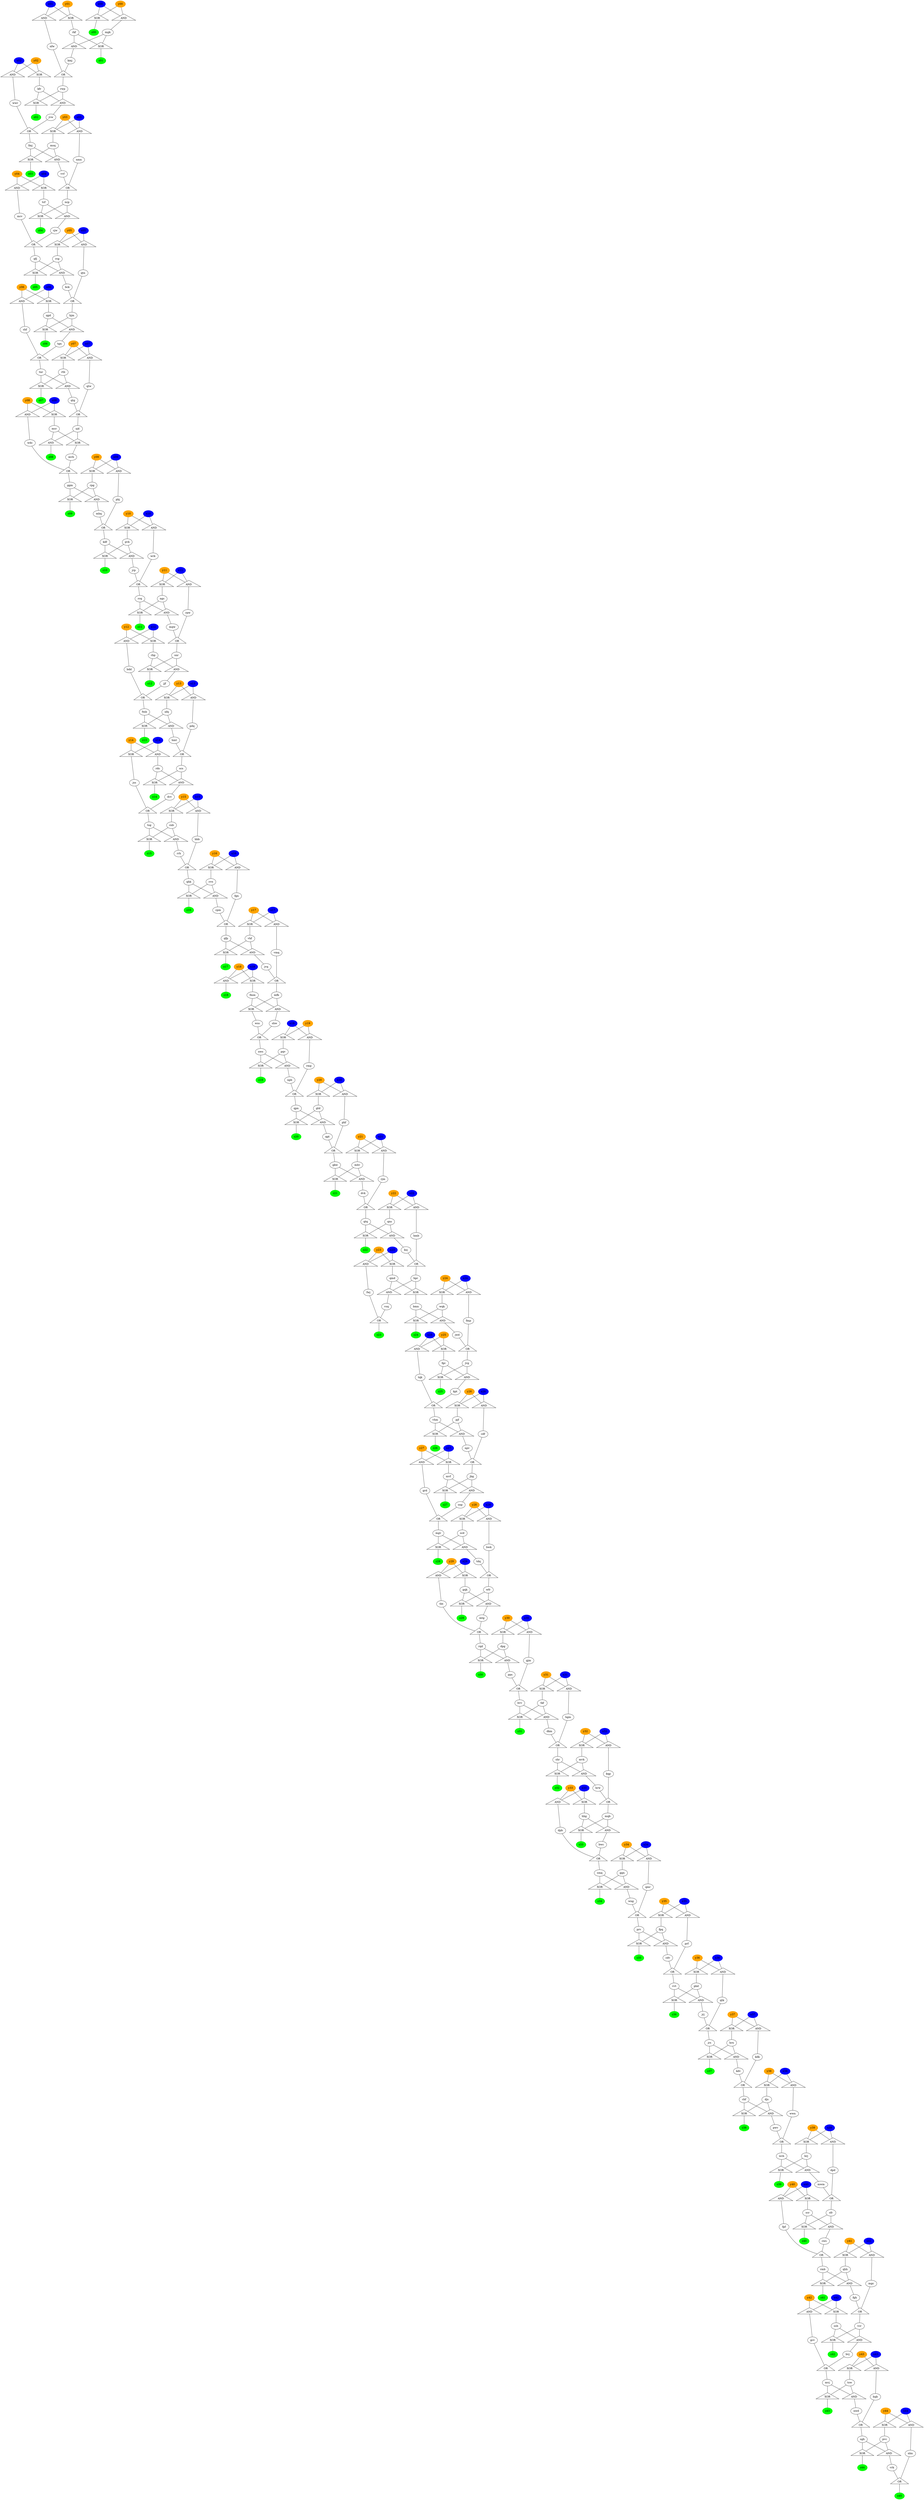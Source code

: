 graph {
x00 [style=filled, color=blue]
x01 [style=filled, color=blue]
x02 [style=filled, color=blue]
x03 [style=filled, color=blue]
x04 [style=filled, color=blue]
x05 [style=filled, color=blue]
x06 [style=filled, color=blue]
x07 [style=filled, color=blue]
x08 [style=filled, color=blue]
x09 [style=filled, color=blue]
x10 [style=filled, color=blue]
x11 [style=filled, color=blue]
x12 [style=filled, color=blue]
x13 [style=filled, color=blue]
x14 [style=filled, color=blue]
x15 [style=filled, color=blue]
x16 [style=filled, color=blue]
x17 [style=filled, color=blue]
x18 [style=filled, color=blue]
x19 [style=filled, color=blue]
x20 [style=filled, color=blue]
x21 [style=filled, color=blue]
x22 [style=filled, color=blue]
x23 [style=filled, color=blue]
x24 [style=filled, color=blue]
x25 [style=filled, color=blue]
x26 [style=filled, color=blue]
x27 [style=filled, color=blue]
x28 [style=filled, color=blue]
x29 [style=filled, color=blue]
x30 [style=filled, color=blue]
x31 [style=filled, color=blue]
x32 [style=filled, color=blue]
x33 [style=filled, color=blue]
x34 [style=filled, color=blue]
x35 [style=filled, color=blue]
x36 [style=filled, color=blue]
x37 [style=filled, color=blue]
x38 [style=filled, color=blue]
x39 [style=filled, color=blue]
x40 [style=filled, color=blue]
x41 [style=filled, color=blue]
x42 [style=filled, color=blue]
x43 [style=filled, color=blue]
x44 [style=filled, color=blue]
y00 [style=filled, color=orange]
y01 [style=filled, color=orange]
y02 [style=filled, color=orange]
y03 [style=filled, color=orange]
y04 [style=filled, color=orange]
y05 [style=filled, color=orange]
y06 [style=filled, color=orange]
y07 [style=filled, color=orange]
y08 [style=filled, color=orange]
y09 [style=filled, color=orange]
y10 [style=filled, color=orange]
y11 [style=filled, color=orange]
y12 [style=filled, color=orange]
y13 [style=filled, color=orange]
y14 [style=filled, color=orange]
y15 [style=filled, color=orange]
y16 [style=filled, color=orange]
y17 [style=filled, color=orange]
y18 [style=filled, color=orange]
y19 [style=filled, color=orange]
y20 [style=filled, color=orange]
y21 [style=filled, color=orange]
y22 [style=filled, color=orange]
y23 [style=filled, color=orange]
y24 [style=filled, color=orange]
y25 [style=filled, color=orange]
y26 [style=filled, color=orange]
y27 [style=filled, color=orange]
y28 [style=filled, color=orange]
y29 [style=filled, color=orange]
y30 [style=filled, color=orange]
y31 [style=filled, color=orange]
y32 [style=filled, color=orange]
y33 [style=filled, color=orange]
y34 [style=filled, color=orange]
y35 [style=filled, color=orange]
y36 [style=filled, color=orange]
y37 [style=filled, color=orange]
y38 [style=filled, color=orange]
y39 [style=filled, color=orange]
y40 [style=filled, color=orange]
y41 [style=filled, color=orange]
y42 [style=filled, color=orange]
y43 [style=filled, color=orange]
y44 [style=filled, color=orange]
z00 [style=filled, color=green]
z01 [style=filled, color=green]
z02 [style=filled, color=green]
z03 [style=filled, color=green]
z04 [style=filled, color=green]
z05 [style=filled, color=green]
z06 [style=filled, color=green]
z07 [style=filled, color=green]
z08 [style=filled, color=green]
z09 [style=filled, color=green]
z10 [style=filled, color=green]
z11 [style=filled, color=green]
z12 [style=filled, color=green]
z13 [style=filled, color=green]
z14 [style=filled, color=green]
z15 [style=filled, color=green]
z16 [style=filled, color=green]
z17 [style=filled, color=green]
z18 [style=filled, color=green]
z19 [style=filled, color=green]
z20 [style=filled, color=green]
z21 [style=filled, color=green]
z22 [style=filled, color=green]
z23 [style=filled, color=green]
z24 [style=filled, color=green]
z25 [style=filled, color=green]
z26 [style=filled, color=green]
z27 [style=filled, color=green]
z28 [style=filled, color=green]
z29 [style=filled, color=green]
z30 [style=filled, color=green]
z31 [style=filled, color=green]
z32 [style=filled, color=green]
z33 [style=filled, color=green]
z34 [style=filled, color=green]
z35 [style=filled, color=green]
z36 [style=filled, color=green]
z37 [style=filled, color=green]
z38 [style=filled, color=green]
z39 [style=filled, color=green]
z40 [style=filled, color=green]
z41 [style=filled, color=green]
z42 [style=filled, color=green]
z43 [style=filled, color=green]
z44 [style=filled, color=green]
z45 [style=filled, color=green]
sjd1 [shape=triangle, label="XOR", ordering="out"]
sjd -- sjd1
mcr -- sjd1
sjd1 -- mvb
phj2 [shape=triangle, label="OR", ordering="out"]
phj -- phj2
mhq -- phj2
phj2 -- kdf
bbb3 [shape=triangle, label="OR", ordering="out"]
bbb -- bbb3
rrh -- bbb3
bbb3 -- qhk
x304 [shape=triangle, label="AND", ordering="out"]
x30 -- x304
y30 -- x304
x304 -- gjm
pbd5 [shape=triangle, label="XOR", ordering="out"]
pbd -- pbd5
vvt -- pbd5
pbd5 -- z36
pqv6 [shape=triangle, label="XOR", ordering="out"]
pqv -- pqv6
nws -- pqv6
pqv6 -- z19
bdd7 [shape=triangle, label="OR", ordering="out"]
bdd -- bdd7
jjf -- bdd7
bdd7 -- fmk
x188 [shape=triangle, label="AND", ordering="out"]
x18 -- x188
y18 -- x188
x188 -- z18
y139 [shape=triangle, label="XOR", ordering="out"]
y13 -- y139
x13 -- y139
y139 -- nfq
rtb10 [shape=triangle, label="AND", ordering="out"]
rtb -- rtb10
tnr -- rtb10
rtb10 -- qtg
scd11 [shape=triangle, label="XOR", ordering="out"]
scd -- scd11
mgv -- scd11
scd11 -- z28
bwk12 [shape=triangle, label="OR", ordering="out"]
bwk -- bwk12
tdq -- bwk12
bwk12 -- wfr
y3313 [shape=triangle, label="XOR", ordering="out"]
y33 -- y3313
x33 -- y3313
y3313 -- hhg
y0414 [shape=triangle, label="XOR", ordering="out"]
y04 -- y0414
x04 -- y0414
y0414 -- tcf
y2215 [shape=triangle, label="AND", ordering="out"]
y22 -- y2215
x22 -- y2215
y2215 -- hmb
rqd16 [shape=triangle, label="XOR", ordering="out"]
rqd -- rqd16
dpg -- rqd16
rqd16 -- z30
x4117 [shape=triangle, label="XOR", ordering="out"]
x41 -- x4117
y41 -- x4117
x4117 -- qhh
x3718 [shape=triangle, label="XOR", ordering="out"]
x37 -- x3718
y37 -- x3718
x3718 -- hrn
mfk19 [shape=triangle, label="XOR", ordering="out"]
mfk -- mfk19
fmm -- mfk19
mfk19 -- wss
x2620 [shape=triangle, label="XOR", ordering="out"]
x26 -- x2620
y26 -- x2620
x2620 -- pjf
rkf21 [shape=triangle, label="AND", ordering="out"]
rkf -- rkf21
mgk -- rkf21
rkf21 -- kmj
pvk22 [shape=triangle, label="XOR", ordering="out"]
pvk -- pvk22
kdf -- pvk22
pvk22 -- z10
scs23 [shape=triangle, label="AND", ordering="out"]
scs -- scs23
rds -- scs23
scs23 -- dcv
x1724 [shape=triangle, label="XOR", ordering="out"]
x17 -- x1724
y17 -- x1724
x1724 -- vhf
pbd25 [shape=triangle, label="AND", ordering="out"]
pbd -- pbd25
vvt -- pbd25
pbd25 -- jrj
hmt26 [shape=triangle, label="OR", ordering="out"]
hmt -- hmt26
pdq -- hmt26
hmt26 -- scs
x0827 [shape=triangle, label="XOR", ordering="out"]
x08 -- x0827
y08 -- x0827
x0827 -- mcr
y1328 [shape=triangle, label="AND", ordering="out"]
y13 -- y1328
x13 -- y1328
y1328 -- pdq
bvv29 [shape=triangle, label="XOR", ordering="out"]
bvv -- bvv29
tkf -- bvv29
bvv29 -- z31
wwr30 [shape=triangle, label="OR", ordering="out"]
wwr -- wwr30
jvw -- wwr30
wwr30 -- fmj
jvg31 [shape=triangle, label="AND", ordering="out"]
jvg -- jvg31
fgc -- jvg31
jvg31 -- kpt
gtd32 [shape=triangle, label="XOR", ordering="out"]
gtd -- gtd32
qpn -- gtd32
gtd32 -- z20
tsg33 [shape=triangle, label="XOR", ordering="out"]
tsg -- tsg33
cnb -- tsg33
tsg33 -- z15
cnb34 [shape=triangle, label="AND", ordering="out"]
cnb -- cnb34
tsg -- cnb34
cnb34 -- rrh
y1635 [shape=triangle, label="XOR", ordering="out"]
y16 -- y1635
x16 -- y1635
y1635 -- cvn
x2336 [shape=triangle, label="AND", ordering="out"]
x23 -- x2336
y23 -- x2336
x2336 -- fwj
hqb37 [shape=triangle, label="OR", ordering="out"]
hqb -- hqb37
nwd -- hqb37
hqb37 -- sgh
x4038 [shape=triangle, label="AND", ordering="out"]
x40 -- x4038
y40 -- x4038
x4038 -- fpf
cvn39 [shape=triangle, label="XOR", ordering="out"]
cvn -- cvn39
qhk -- cvn39
cvn39 -- z16
bvv40 [shape=triangle, label="AND", ordering="out"]
bvv -- bvv40
tkf -- bvv40
bvv40 -- dkm
gcv41 [shape=triangle, label="OR", ordering="out"]
gcv -- gcv41
bvj -- gcv41
gcv41 -- mvj
x3542 [shape=triangle, label="XOR", ordering="out"]
x35 -- x3542
y35 -- x3542
x3542 -- fpq
pjf43 [shape=triangle, label="AND", ordering="out"]
pjf -- pjf43
vhm -- pjf43
pjf43 -- npv
x3544 [shape=triangle, label="AND", ordering="out"]
x35 -- x3544
y35 -- x3544
x3544 -- prf
y2645 [shape=triangle, label="AND", ordering="out"]
y26 -- y2645
x26 -- y2645
y2645 -- cdf
nfq46 [shape=triangle, label="AND", ordering="out"]
nfq -- nfq46
fmk -- nfq46
nfq46 -- hmt
y2047 [shape=triangle, label="XOR", ordering="out"]
y20 -- y2047
x20 -- y2047
y2047 -- gtd
wwn48 [shape=triangle, label="OR", ordering="out"]
wwn -- wwn48
pwv -- wwn48
wwn48 -- wch
y1949 [shape=triangle, label="XOR", ordering="out"]
y19 -- y1949
x19 -- y1949
y1949 -- pqv
x3850 [shape=triangle, label="AND", ordering="out"]
x38 -- x3850
y38 -- x3850
x3850 -- wwn
mvk51 [shape=triangle, label="XOR", ordering="out"]
mvk -- mvk51
shr -- mvk51
mvk51 -- z32
mgv52 [shape=triangle, label="AND", ordering="out"]
mgv -- mgv52
scd -- mgv52
mgv52 -- tdq
fwj53 [shape=triangle, label="OR", ordering="out"]
fwj -- fwj53
vsq -- fwj53
fwj53 -- z23
y1654 [shape=triangle, label="AND", ordering="out"]
y16 -- y1654
x16 -- y1654
y1654 -- fgn
y1255 [shape=triangle, label="AND", ordering="out"]
y12 -- y1255
x12 -- y1255
y1255 -- bdd
y2756 [shape=triangle, label="AND", ordering="out"]
y27 -- y2756
x27 -- y2756
y2756 -- grd
sfr57 [shape=triangle, label="AND", ordering="out"]
sfr -- sfr57
scr -- sfr57
sfr57 -- cws
jrj58 [shape=triangle, label="OR", ordering="out"]
jrj -- jrj58
qtk -- jrj58
jrj58 -- jrs
shw59 [shape=triangle, label="OR", ordering="out"]
shw -- shw59
wss -- shw59
shw59 -- nws
y1860 [shape=triangle, label="XOR", ordering="out"]
y18 -- y1860
x18 -- y1860
y1860 -- fmm
y2461 [shape=triangle, label="AND", ordering="out"]
y24 -- y2461
x24 -- y2461
y2461 -- fmp
rbp62 [shape=triangle, label="AND", ordering="out"]
rbp -- rbp62
snr -- rbp62
rbp62 -- jjf
y1263 [shape=triangle, label="XOR", ordering="out"]
y12 -- y1263
x12 -- y1263
y1263 -- rbp
bmn64 [shape=triangle, label="AND", ordering="out"]
bmn -- bmn64
wqk -- bmn64
bmn64 -- jwd
qgd65 [shape=triangle, label="AND", ordering="out"]
qgd -- qgd65
hjm -- qgd65
qgd65 -- tgn
x0366 [shape=triangle, label="AND", ordering="out"]
x03 -- x0366
y03 -- x0366
x0366 -- nmn
hjm67 [shape=triangle, label="XOR", ordering="out"]
hjm -- hjm67
qgd -- hjm67
hjm67 -- z06
y2168 [shape=triangle, label="AND", ordering="out"]
y21 -- y2168
x21 -- y2168
y2168 -- rjm
y1969 [shape=triangle, label="AND", ordering="out"]
y19 -- y1969
x19 -- y1969
y1969 -- rmp
y1170 [shape=triangle, label="AND", ordering="out"]
y11 -- y1170
x11 -- y1170
y1170 -- rpw
y3371 [shape=triangle, label="AND", ordering="out"]
y33 -- y3371
x33 -- y3371
y3371 -- dpb
mvf72 [shape=triangle, label="AND", ordering="out"]
mvf -- mvf72
jbg -- mvf72
mvf72 -- snp
y2773 [shape=triangle, label="XOR", ordering="out"]
y27 -- y2773
x27 -- y2773
y2773 -- mvf
mvj74 [shape=triangle, label="XOR", ordering="out"]
mvj -- mvj74
tsw -- mvj74
mvj74 -- z43
x3475 [shape=triangle, label="XOR", ordering="out"]
x34 -- x3475
y34 -- x3475
x3475 -- ggn
smq76 [shape=triangle, label="XOR", ordering="out"]
smq -- smq76
ggn -- smq76
smq76 -- z34
x1477 [shape=triangle, label="AND", ordering="out"]
x14 -- x1477
y14 -- x1477
x1477 -- rds
cws78 [shape=triangle, label="OR", ordering="out"]
cws -- cws78
fpf -- cws78
cws78 -- rmb
y3679 [shape=triangle, label="AND", ordering="out"]
y36 -- y3679
x36 -- y3679
y3679 -- qtk
y4280 [shape=triangle, label="XOR", ordering="out"]
y42 -- y4280
x42 -- y4280
y4280 -- ssh
cdv81 [shape=triangle, label="OR", ordering="out"]
cdv -- cdv81
prf -- cdv81
cdv81 -- vvt
x2482 [shape=triangle, label="XOR", ordering="out"]
x24 -- x2482
y24 -- x2482
x2482 -- wqk
ggn83 [shape=triangle, label="AND", ordering="out"]
ggn -- ggn83
smq -- ggn83
ggn83 -- wng
msq84 [shape=triangle, label="AND", ordering="out"]
msq -- msq84
fmj -- msq84
msq84 -- vvf
fmp85 [shape=triangle, label="OR", ordering="out"]
fmp -- fmp85
jwd -- fmp85
fmp85 -- jvg
scs86 [shape=triangle, label="XOR", ordering="out"]
scs -- scs86
rds -- scs86
scs86 -- z14
y1787 [shape=triangle, label="AND", ordering="out"]
y17 -- y1787
x17 -- y1787
y1787 -- vmq
nfw88 [shape=triangle, label="OR", ordering="out"]
nfw -- nfw88
kmj -- nfw88
nfw88 -- rwp
dkm89 [shape=triangle, label="OR", ordering="out"]
dkm -- dkm89
hgm -- dkm89
dkm89 -- shr
x3190 [shape=triangle, label="AND", ordering="out"]
x31 -- x3190
y31 -- x3190
x3190 -- hgm
tht91 [shape=triangle, label="OR", ordering="out"]
tht -- tht91
mtg -- tht91
tht91 -- rqd
x0292 [shape=triangle, label="AND", ordering="out"]
x02 -- x0292
y02 -- x0292
x0292 -- wwr
qfj93 [shape=triangle, label="AND", ordering="out"]
qfj -- qfj93
rcg -- qfj93
qfj93 -- bck
vrk94 [shape=triangle, label="OR", ordering="out"]
vrk -- vrk94
nhn -- vrk94
vrk94 -- z45
x2895 [shape=triangle, label="AND", ordering="out"]
x28 -- x2895
y28 -- x2895
x2895 -- bwk
pvc96 [shape=triangle, label="XOR", ordering="out"]
pvc -- pvc96
sgh -- pvc96
pvc96 -- z44
x2997 [shape=triangle, label="XOR", ordering="out"]
x29 -- x2997
y29 -- x2997
x2997 -- gqk
qmd98 [shape=triangle, label="XOR", ordering="out"]
qmd -- qmd98
bpr -- qmd98
qmd98 -- bmn
x3699 [shape=triangle, label="XOR", ordering="out"]
x36 -- x3699
y36 -- x3699
x3699 -- pbd
y08100 [shape=triangle, label="AND", ordering="out"]
y08 -- y08100
x08 -- y08100
y08100 -- wdc
y41101 [shape=triangle, label="AND", ordering="out"]
y41 -- y41101
x41 -- y41101
y41101 -- mgc
prv102 [shape=triangle, label="XOR", ordering="out"]
prv -- prv102
fpq -- prv102
prv102 -- z35
cjw103 [shape=triangle, label="OR", ordering="out"]
cjw -- cjw103
mcv -- cjw103
cjw103 -- qfj
msq104 [shape=triangle, label="XOR", ordering="out"]
msq -- msq104
fmj -- msq104
msq104 -- z03
mqw105 [shape=triangle, label="OR", ordering="out"]
mqw -- mqw105
rpw -- mqw105
mqw105 -- snr
kqp106 [shape=triangle, label="OR", ordering="out"]
kqp -- kqp106
hrw -- kqp106
kqp106 -- mqb
y43107 [shape=triangle, label="XOR", ordering="out"]
y43 -- y43107
x43 -- y43107
y43107 -- tsw
wch108 [shape=triangle, label="XOR", ordering="out"]
wch -- wch108
brj -- wch108
wch108 -- z39
y40109 [shape=triangle, label="XOR", ordering="out"]
y40 -- y40109
x40 -- y40109
y40109 -- scr
y02110 [shape=triangle, label="XOR", ordering="out"]
y02 -- y02110
x02 -- y02110
y02110 -- kfr
y31111 [shape=triangle, label="XOR", ordering="out"]
y31 -- y31111
x31 -- y31111
y31111 -- tkf
x14112 [shape=triangle, label="XOR", ordering="out"]
x14 -- x14112
y14 -- x14112
x14112 -- jss
jrp113 [shape=triangle, label="OR", ordering="out"]
jrp -- jrp113
wrk -- jrp113
jrp113 -- rcq
rmp114 [shape=triangle, label="OR", ordering="out"]
rmp -- rmp114
npb -- rmp114
rmp114 -- qpn
x30115 [shape=triangle, label="XOR", ordering="out"]
x30 -- x30115
y30 -- x30115
x30115 -- dpg
y15116 [shape=triangle, label="XOR", ordering="out"]
y15 -- y15116
x15 -- y15116
y15116 -- cnb
snp117 [shape=triangle, label="OR", ordering="out"]
snp -- snp117
grd -- snp117
snp117 -- mgv
x07118 [shape=triangle, label="AND", ordering="out"]
x07 -- x07118
y07 -- x07118
x07118 -- qtw
fmk119 [shape=triangle, label="XOR", ordering="out"]
fmk -- fmk119
nfq -- fmk119
fmk119 -- z13
x22120 [shape=triangle, label="XOR", ordering="out"]
x22 -- x22120
y22 -- x22120
x22120 -- qns
ngc121 [shape=triangle, label="AND", ordering="out"]
ngc -- ngc121
rcq -- ngc121
ngc121 -- mqw
bmn122 [shape=triangle, label="XOR", ordering="out"]
bmn -- bmn122
wqk -- bmn122
bmn122 -- z24
x28123 [shape=triangle, label="XOR", ordering="out"]
x28 -- x28123
y28 -- x28123
x28123 -- scd
y00124 [shape=triangle, label="AND", ordering="out"]
y00 -- y00124
x00 -- y00124
y00124 -- mgk
fgn125 [shape=triangle, label="OR", ordering="out"]
fgn -- fgn125
cpm -- fgn125
fgn125 -- qfp
qtg126 [shape=triangle, label="OR", ordering="out"]
qtg -- qtg126
qtw -- qtg126
qtg126 -- sjd
bpr127 [shape=triangle, label="AND", ordering="out"]
bpr -- bpr127
qmd -- bpr127
bpr127 -- vsq
x06128 [shape=triangle, label="AND", ordering="out"]
x06 -- x06128
y06 -- x06128
x06128 -- shf
pqv129 [shape=triangle, label="AND", ordering="out"]
pqv -- pqv129
nws -- pqv129
pqv129 -- npb
pjf130 [shape=triangle, label="XOR", ordering="out"]
pjf -- pjf130
vhm -- pjf130
pjf130 -- z26
y09131 [shape=triangle, label="XOR", ordering="out"]
y09 -- y09131
x09 -- y09131
y09131 -- rpg
wfr132 [shape=triangle, label="AND", ordering="out"]
wfr -- wfr132
gqk -- wfr132
wfr132 -- mtg
rpg133 [shape=triangle, label="XOR", ordering="out"]
rpg -- rpg133
ggm -- rpg133
rpg133 -- z09
x25134 [shape=triangle, label="XOR", ordering="out"]
x25 -- x25134
y25 -- x25134
x25134 -- fgc
qns135 [shape=triangle, label="XOR", ordering="out"]
qns -- qns135
qtq -- qns135
qns135 -- z22
x42136 [shape=triangle, label="AND", ordering="out"]
x42 -- x42136
y42 -- x42136
x42136 -- gcv
shr137 [shape=triangle, label="AND", ordering="out"]
shr -- shr137
mvk -- shr137
shr137 -- hrw
jrs138 [shape=triangle, label="XOR", ordering="out"]
jrs -- jrs138
hrn -- jrs138
jrs138 -- z37
ssh139 [shape=triangle, label="AND", ordering="out"]
ssh -- ssh139
vcr -- ssh139
ssh139 -- bvj
mvb140 [shape=triangle, label="OR", ordering="out"]
mvb -- mvb140
wdc -- mvb140
mvb140 -- ggm
qtq141 [shape=triangle, label="AND", ordering="out"]
qtq -- qtq141
qns -- qtq141
qtq141 -- ksj
mgc142 [shape=triangle, label="OR", ordering="out"]
mgc -- mgc142
fgh -- mgc142
mgc142 -- vcr
qfj143 [shape=triangle, label="XOR", ordering="out"]
qfj -- qfj143
rcg -- qfj143
qfj143 -- z05
mcr144 [shape=triangle, label="AND", ordering="out"]
mcr -- mcr144
sjd -- mcr144
mcr144 -- z08
y32145 [shape=triangle, label="AND", ordering="out"]
y32 -- y32145
x32 -- y32145
y32145 -- kqp
mqb146 [shape=triangle, label="AND", ordering="out"]
mqb -- mqb146
hhg -- mqb146
mqb146 -- bwc
tsw147 [shape=triangle, label="AND", ordering="out"]
tsw -- tsw147
mvj -- tsw147
tsw147 -- nwd
x01148 [shape=triangle, label="AND", ordering="out"]
x01 -- x01148
y01 -- x01148
x01148 -- nfw
gkw149 [shape=triangle, label="XOR", ordering="out"]
gkw -- gkw149
mhv -- gkw149
gkw149 -- z21
vvf150 [shape=triangle, label="OR", ordering="out"]
vvf -- vvf150
nmn -- vvf150
vvf150 -- ncp
y05151 [shape=triangle, label="XOR", ordering="out"]
y05 -- y05151
x05 -- y05151
y05151 -- rcg
mqb152 [shape=triangle, label="XOR", ordering="out"]
mqb -- mqb152
hhg -- mqb152
mqb152 -- z33
qhk153 [shape=triangle, label="AND", ordering="out"]
qhk -- qhk153
cvn -- qhk153
qhk153 -- cpm
kdv154 [shape=triangle, label="OR", ordering="out"]
kdv -- kdv154
kdk -- kdv154
kdv154 -- chf
scr155 [shape=triangle, label="XOR", ordering="out"]
scr -- scr155
sfr -- scr155
scr155 -- z40
djs156 [shape=triangle, label="XOR", ordering="out"]
djs -- djs156
chf -- djs156
djs156 -- z38
ncp157 [shape=triangle, label="AND", ordering="out"]
ncp -- ncp157
tcf -- ncp157
ncp157 -- cjw
pvk158 [shape=triangle, label="AND", ordering="out"]
pvk -- pvk158
kdf -- pvk158
pvk158 -- jrp
y10159 [shape=triangle, label="XOR", ordering="out"]
y10 -- y10159
x10 -- y10159
y10159 -- pvk
cdf160 [shape=triangle, label="OR", ordering="out"]
cdf -- cdf160
npv -- cdf160
cdf160 -- jbg
rkf161 [shape=triangle, label="XOR", ordering="out"]
rkf -- rkf161
mgk -- rkf161
rkf161 -- z01
y44162 [shape=triangle, label="XOR", ordering="out"]
y44 -- y44162
x44 -- y44162
y44162 -- pvc
rtb163 [shape=triangle, label="XOR", ordering="out"]
rtb -- rtb163
tnr -- rtb163
rtb163 -- z07
ksj164 [shape=triangle, label="OR", ordering="out"]
ksj -- ksj164
hmb -- ksj164
ksj164 -- bpr
hrn165 [shape=triangle, label="AND", ordering="out"]
hrn -- hrn165
jrs -- hrn165
hrn165 -- kdv
x07166 [shape=triangle, label="XOR", ordering="out"]
x07 -- x07166
y07 -- x07166
x07166 -- rtb
qhh167 [shape=triangle, label="AND", ordering="out"]
qhh -- qhh167
rmb -- qhh167
qhh167 -- fgh
y38168 [shape=triangle, label="XOR", ordering="out"]
y38 -- y38168
x38 -- y38168
y38168 -- djs
y34169 [shape=triangle, label="AND", ordering="out"]
y34 -- y34169
x34 -- y34169
y34169 -- qmr
x01170 [shape=triangle, label="XOR", ordering="out"]
x01 -- x01170
y01 -- x01170
x01170 -- rkf
djs171 [shape=triangle, label="AND", ordering="out"]
djs -- djs171
chf -- djs171
djs171 -- pwv
jvg172 [shape=triangle, label="XOR", ordering="out"]
jvg -- jvg172
fgc -- jvg172
jvg172 -- z25
kfr173 [shape=triangle, label="AND", ordering="out"]
kfr -- kfr173
rwp -- kfr173
kfr173 -- jvw
rwp174 [shape=triangle, label="XOR", ordering="out"]
rwp -- rwp174
kfr -- rwp174
rwp174 -- z02
qpn175 [shape=triangle, label="AND", ordering="out"]
qpn -- qpn175
gtd -- qpn175
qpn175 -- qgt
sgh176 [shape=triangle, label="AND", ordering="out"]
sgh -- sgh176
pvc -- sgh176
sgh176 -- vrk
y11177 [shape=triangle, label="XOR", ordering="out"]
y11 -- y11177
x11 -- y11177
y11177 -- ngc
kpt178 [shape=triangle, label="OR", ordering="out"]
kpt -- kpt178
tqk -- kpt178
kpt178 -- vhm
wng179 [shape=triangle, label="OR", ordering="out"]
wng -- wng179
qmr -- wng179
wng179 -- prv
shf180 [shape=triangle, label="OR", ordering="out"]
shf -- shf180
tgn -- shf180
shf180 -- tnr
x23181 [shape=triangle, label="XOR", ordering="out"]
x23 -- x23181
y23 -- x23181
x23181 -- qmd
y03182 [shape=triangle, label="XOR", ordering="out"]
y03 -- y03182
x03 -- y03182
y03182 -- msq
bck183 [shape=triangle, label="OR", ordering="out"]
bck -- bck183
qtn -- bck183
bck183 -- hjm
gkw184 [shape=triangle, label="AND", ordering="out"]
gkw -- gkw184
mhv -- gkw184
gkw184 -- dvk
y37185 [shape=triangle, label="AND", ordering="out"]
y37 -- y37185
x37 -- y37185
y37185 -- kdk
y43186 [shape=triangle, label="AND", ordering="out"]
y43 -- y43186
x43 -- y43186
y43186 -- hqb
y09187 [shape=triangle, label="AND", ordering="out"]
y09 -- y09187
x09 -- y09187
y09187 -- phj
rmb188 [shape=triangle, label="XOR", ordering="out"]
rmb -- rmb188
qhh -- rmb188
rmb188 -- z41
x44189 [shape=triangle, label="AND", ordering="out"]
x44 -- x44189
y44 -- x44189
x44189 -- nhn
phf190 [shape=triangle, label="OR", ordering="out"]
phf -- phf190
qgt -- phf190
phf190 -- gkw
vmq191 [shape=triangle, label="OR", ordering="out"]
vmq -- vmq191
jvq -- vmq191
vmq191 -- mfk
ggm192 [shape=triangle, label="AND", ordering="out"]
ggm -- ggm192
rpg -- ggm192
ggm192 -- mhq
y05193 [shape=triangle, label="AND", ordering="out"]
y05 -- y05193
x05 -- y05193
y05193 -- qtn
bwc194 [shape=triangle, label="OR", ordering="out"]
bwc -- bwc194
dpb -- bwc194
bwc194 -- smq
y20195 [shape=triangle, label="AND", ordering="out"]
y20 -- y20195
x20 -- y20195
y20195 -- phf
rqd196 [shape=triangle, label="AND", ordering="out"]
rqd -- rqd196
dpg -- rqd196
rqd196 -- pps
wch197 [shape=triangle, label="AND", ordering="out"]
wch -- wch197
brj -- wch197
wch197 -- mwm
x04198 [shape=triangle, label="AND", ordering="out"]
x04 -- x04198
y04 -- x04198
x04198 -- mcv
mfk199 [shape=triangle, label="AND", ordering="out"]
mfk -- mfk199
fmm -- mfk199
mfk199 -- shw
ssh200 [shape=triangle, label="XOR", ordering="out"]
ssh -- ssh200
vcr -- ssh200
ssh200 -- z42
dcv201 [shape=triangle, label="OR", ordering="out"]
dcv -- dcv201
jss -- dcv201
dcv201 -- tsg
pps202 [shape=triangle, label="OR", ordering="out"]
pps -- pps202
gjm -- pps202
pps202 -- bvv
gqk203 [shape=triangle, label="XOR", ordering="out"]
gqk -- gqk203
wfr -- gqk203
gqk203 -- z29
snr204 [shape=triangle, label="XOR", ordering="out"]
snr -- snr204
rbp -- snr204
snr204 -- z12
x29205 [shape=triangle, label="AND", ordering="out"]
x29 -- x29205
y29 -- x29205
x29205 -- tht
y10206 [shape=triangle, label="AND", ordering="out"]
y10 -- y10206
x10 -- y10206
y10206 -- wrk
x00207 [shape=triangle, label="XOR", ordering="out"]
x00 -- x00207
y00 -- x00207
x00207 -- z00
qfp208 [shape=triangle, label="XOR", ordering="out"]
qfp -- qfp208
vhf -- qfp208
qfp208 -- z17
tcf209 [shape=triangle, label="XOR", ordering="out"]
tcf -- tcf209
ncp -- tcf209
tcf209 -- z04
vhf210 [shape=triangle, label="AND", ordering="out"]
vhf -- vhf210
qfp -- vhf210
vhf210 -- jvq
dvk211 [shape=triangle, label="OR", ordering="out"]
dvk -- dvk211
rjm -- dvk211
dvk211 -- qtq
mvf212 [shape=triangle, label="XOR", ordering="out"]
mvf -- mvf212
jbg -- mvf212
mvf212 -- z27
ngc213 [shape=triangle, label="XOR", ordering="out"]
ngc -- ngc213
rcq -- ngc213
ngc213 -- z11
x06214 [shape=triangle, label="XOR", ordering="out"]
x06 -- x06214
y06 -- x06214
x06214 -- qgd
fpq215 [shape=triangle, label="AND", ordering="out"]
fpq -- fpq215
prv -- fpq215
fpq215 -- cdv
x15216 [shape=triangle, label="AND", ordering="out"]
x15 -- x15216
y15 -- x15216
x15216 -- bbb
x25217 [shape=triangle, label="AND", ordering="out"]
x25 -- x25217
y25 -- x25217
x25217 -- tqk
x32218 [shape=triangle, label="XOR", ordering="out"]
x32 -- x32218
y32 -- x32218
x32218 -- mvk
y39219 [shape=triangle, label="AND", ordering="out"]
y39 -- y39219
x39 -- y39219
y39219 -- dpd
y39220 [shape=triangle, label="XOR", ordering="out"]
y39 -- y39220
x39 -- y39220
y39220 -- brj
x21221 [shape=triangle, label="XOR", ordering="out"]
x21 -- x21221
y21 -- x21221
x21221 -- mhv
dpd222 [shape=triangle, label="OR", ordering="out"]
dpd -- dpd222
mwm -- dpd222
dpd222 -- sfr
}

